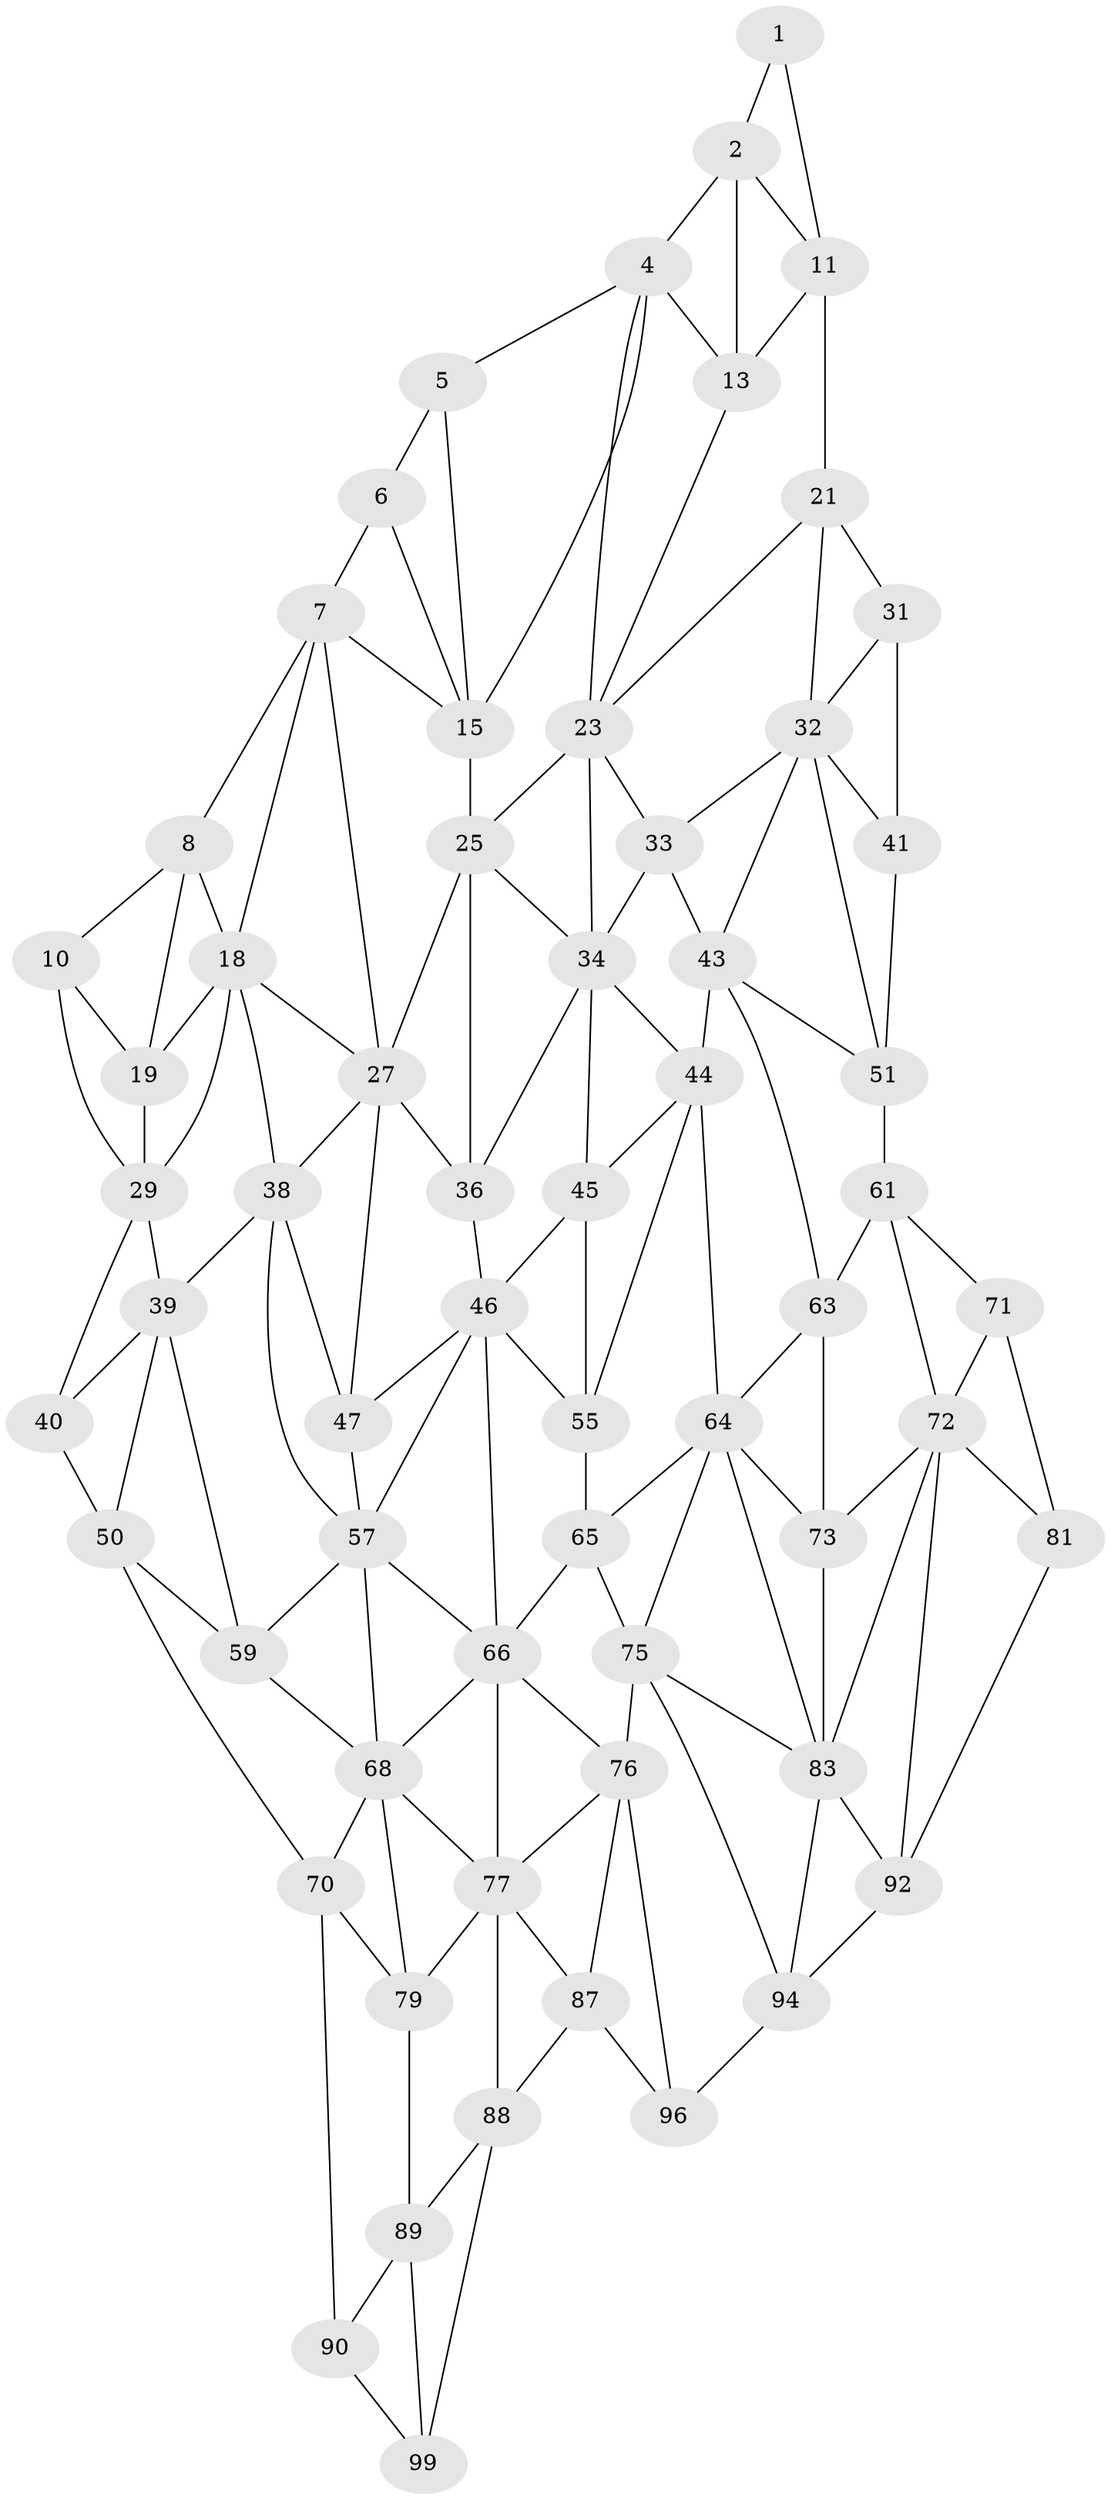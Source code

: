 // original degree distribution, {2: 0.04, 3: 0.32, 4: 0.64}
// Generated by graph-tools (version 1.1) at 2025/38/02/21/25 10:38:56]
// undirected, 61 vertices, 134 edges
graph export_dot {
graph [start="1"]
  node [color=gray90,style=filled];
  1;
  2 [super="+3"];
  4 [super="+14"];
  5;
  6;
  7 [super="+17"];
  8 [super="+9"];
  10 [super="+20"];
  11 [super="+12"];
  13;
  15 [super="+16"];
  18 [super="+28"];
  19;
  21 [super="+22"];
  23 [super="+24"];
  25 [super="+26"];
  27 [super="+37"];
  29 [super="+30"];
  31;
  32 [super="+42"];
  33;
  34 [super="+35"];
  36;
  38 [super="+48"];
  39 [super="+49"];
  40;
  41;
  43 [super="+53"];
  44 [super="+54"];
  45;
  46 [super="+56"];
  47;
  50 [super="+60"];
  51 [super="+52"];
  55;
  57 [super="+58"];
  59;
  61 [super="+62"];
  63;
  64 [super="+74"];
  65;
  66 [super="+67"];
  68 [super="+69"];
  70 [super="+80"];
  71;
  72 [super="+82"];
  73;
  75 [super="+85"];
  76 [super="+86"];
  77 [super="+78"];
  79;
  81 [super="+91"];
  83 [super="+84"];
  87 [super="+97"];
  88 [super="+98"];
  89;
  90 [super="+100"];
  92 [super="+93"];
  94 [super="+95"];
  96;
  99;
  1 -- 11;
  1 -- 2;
  2 -- 11;
  2 -- 4;
  2 -- 13;
  4 -- 5;
  4 -- 13;
  4 -- 15;
  4 -- 23;
  5 -- 15;
  5 -- 6;
  6 -- 7;
  6 -- 15;
  7 -- 8;
  7 -- 18;
  7 -- 27;
  7 -- 15;
  8 -- 18;
  8 -- 10;
  8 -- 19;
  10 -- 19;
  10 -- 29;
  11 -- 21 [weight=2];
  11 -- 13;
  13 -- 23;
  15 -- 25 [weight=2];
  18 -- 19;
  18 -- 27;
  18 -- 29;
  18 -- 38;
  19 -- 29;
  21 -- 31;
  21 -- 32;
  21 -- 23;
  23 -- 33;
  23 -- 25;
  23 -- 34;
  25 -- 34;
  25 -- 27;
  25 -- 36;
  27 -- 36;
  27 -- 38;
  27 -- 47;
  29 -- 39;
  29 -- 40;
  31 -- 41;
  31 -- 32;
  32 -- 33;
  32 -- 41;
  32 -- 43;
  32 -- 51;
  33 -- 43;
  33 -- 34;
  34 -- 44;
  34 -- 36;
  34 -- 45;
  36 -- 46;
  38 -- 39 [weight=2];
  38 -- 47;
  38 -- 57;
  39 -- 40;
  39 -- 50;
  39 -- 59;
  40 -- 50;
  41 -- 51;
  43 -- 44 [weight=2];
  43 -- 63;
  43 -- 51;
  44 -- 45;
  44 -- 64;
  44 -- 55;
  45 -- 55;
  45 -- 46;
  46 -- 47;
  46 -- 57;
  46 -- 66;
  46 -- 55;
  47 -- 57;
  50 -- 59;
  50 -- 70;
  51 -- 61 [weight=2];
  55 -- 65;
  57 -- 59;
  57 -- 68;
  57 -- 66;
  59 -- 68;
  61 -- 71;
  61 -- 72;
  61 -- 63;
  63 -- 73;
  63 -- 64;
  64 -- 65;
  64 -- 73;
  64 -- 75;
  64 -- 83;
  65 -- 75;
  65 -- 66;
  66 -- 76;
  66 -- 68;
  66 -- 77;
  68 -- 70;
  68 -- 79;
  68 -- 77;
  70 -- 90;
  70 -- 79;
  71 -- 81;
  71 -- 72;
  72 -- 73;
  72 -- 81;
  72 -- 83;
  72 -- 92;
  73 -- 83;
  75 -- 76 [weight=2];
  75 -- 94;
  75 -- 83;
  76 -- 77;
  76 -- 96;
  76 -- 87;
  77 -- 87;
  77 -- 88;
  77 -- 79;
  79 -- 89;
  81 -- 92;
  83 -- 92;
  83 -- 94;
  87 -- 88 [weight=2];
  87 -- 96;
  88 -- 89;
  88 -- 99;
  89 -- 99;
  89 -- 90;
  90 -- 99;
  92 -- 94;
  94 -- 96;
}
